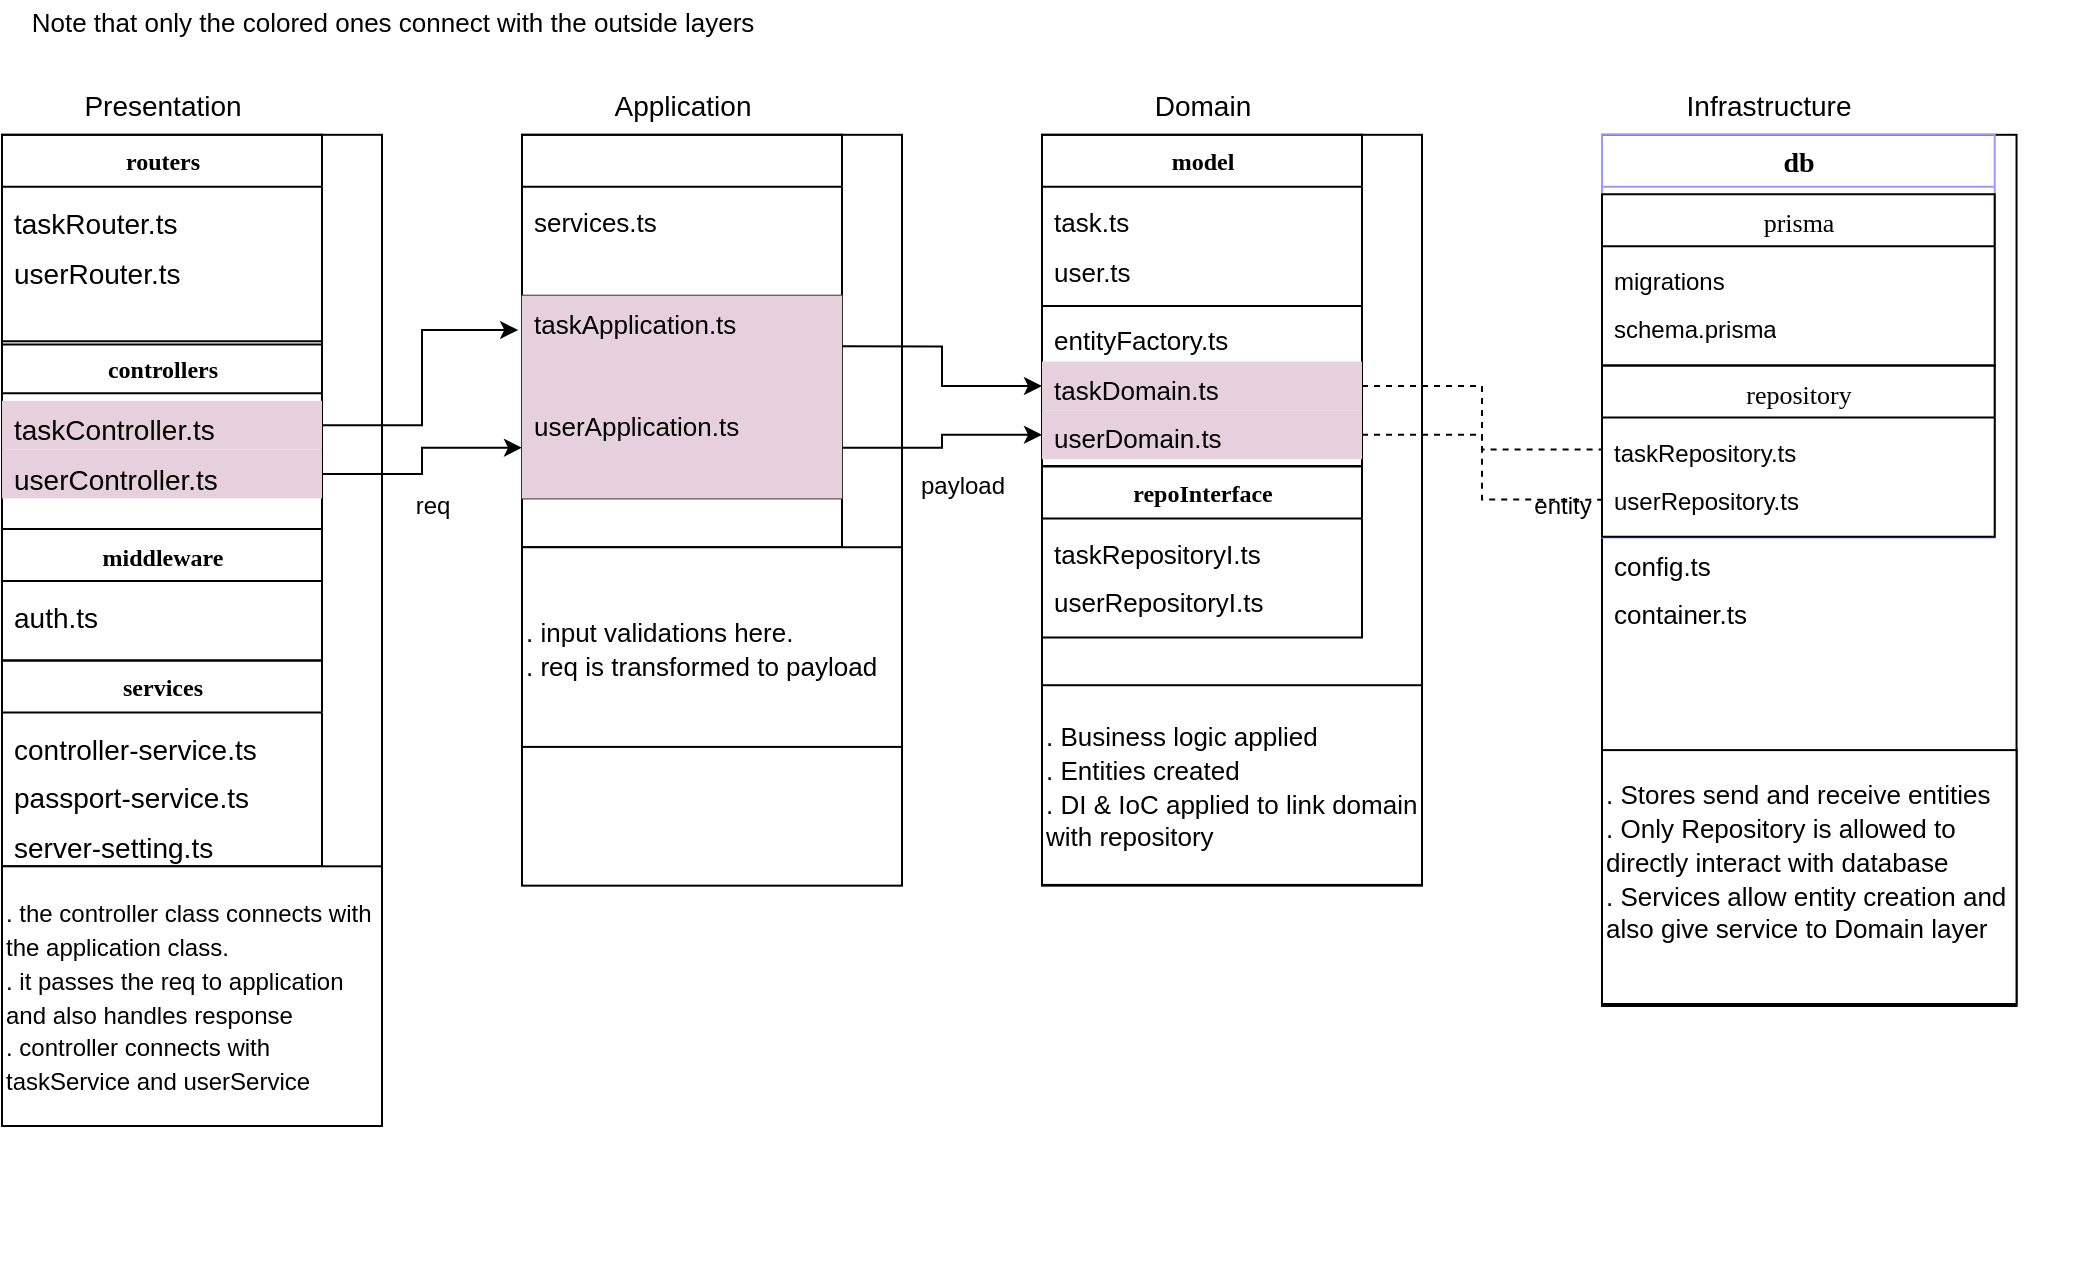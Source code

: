 <mxfile version="17.4.5" type="device"><diagram name="Page-1" id="6133507b-19e7-1e82-6fc7-422aa6c4b21f"><mxGraphModel dx="1320" dy="516" grid="1" gridSize="10" guides="1" tooltips="1" connect="1" arrows="1" fold="1" page="1" pageScale="1" pageWidth="1100" pageHeight="850" background="none" math="0" shadow="0"><root><mxCell id="0"/><mxCell id="1" parent="0"/><mxCell id="7423s3LigYlX9mgCSXaz-68" value="" style="group" parent="1" vertex="1" connectable="0"><mxGeometry x="20" y="80" width="220" height="550" as="geometry"/></mxCell><mxCell id="7423s3LigYlX9mgCSXaz-44" value="" style="group" parent="7423s3LigYlX9mgCSXaz-68" vertex="1" connectable="0"><mxGeometry width="200" height="550" as="geometry"/></mxCell><object label="" id="7423s3LigYlX9mgCSXaz-10"><mxCell style="whiteSpace=wrap;html=1;" parent="7423s3LigYlX9mgCSXaz-44" vertex="1"><mxGeometry y="24.403" width="190" height="375.427" as="geometry"/></mxCell></object><mxCell id="7423s3LigYlX9mgCSXaz-2" value="routers" style="swimlane;html=1;fontStyle=1;align=center;verticalAlign=top;childLayout=stackLayout;horizontal=1;startSize=26;horizontalStack=0;resizeParent=1;resizeLast=0;collapsible=1;marginBottom=0;swimlaneFillColor=#ffffff;rounded=0;shadow=0;comic=0;labelBackgroundColor=none;strokeWidth=1;fillColor=none;fontFamily=Verdana;fontSize=12" parent="7423s3LigYlX9mgCSXaz-44" vertex="1"><mxGeometry y="24.403" width="160" height="104.84" as="geometry"><mxRectangle y="24.403" width="120" height="26" as="alternateBounds"/></mxGeometry></mxCell><mxCell id="7423s3LigYlX9mgCSXaz-3" value="+ field: type" style="text;html=1;strokeColor=none;fillColor=none;align=left;verticalAlign=top;spacingLeft=4;spacingRight=4;whiteSpace=wrap;overflow=hidden;rotatable=0;points=[[0,0.5],[1,0.5]];portConstraint=eastwest;" parent="7423s3LigYlX9mgCSXaz-2" vertex="1"><mxGeometry y="26" width="160" height="3.754" as="geometry"/></mxCell><mxCell id="7423s3LigYlX9mgCSXaz-7" value="&lt;font style=&quot;font-size: 14px&quot;&gt;taskRouter.ts&lt;/font&gt;" style="text;html=1;strokeColor=none;fillColor=none;align=left;verticalAlign=top;spacingLeft=4;spacingRight=4;whiteSpace=wrap;overflow=hidden;rotatable=0;points=[[0,0.5],[1,0.5]];portConstraint=eastwest;" parent="7423s3LigYlX9mgCSXaz-2" vertex="1"><mxGeometry y="29.754" width="160" height="24.403" as="geometry"/></mxCell><mxCell id="7423s3LigYlX9mgCSXaz-4" value="&lt;font style=&quot;font-size: 14px&quot;&gt;userRouter.ts&lt;/font&gt;" style="text;html=1;strokeColor=none;fillColor=none;align=left;verticalAlign=top;spacingLeft=4;spacingRight=4;whiteSpace=wrap;overflow=hidden;rotatable=0;points=[[0,0.5],[1,0.5]];portConstraint=eastwest;" parent="7423s3LigYlX9mgCSXaz-2" vertex="1"><mxGeometry y="54.157" width="160" height="50.683" as="geometry"/></mxCell><mxCell id="7423s3LigYlX9mgCSXaz-11" value="&lt;font style=&quot;font-size: 14px&quot;&gt;Presentation&lt;/font&gt;" style="text;html=1;resizable=0;autosize=1;align=center;verticalAlign=middle;points=[];fillColor=none;strokeColor=none;rounded=0;" parent="7423s3LigYlX9mgCSXaz-44" vertex="1"><mxGeometry x="35" width="90" height="20" as="geometry"/></mxCell><mxCell id="7423s3LigYlX9mgCSXaz-20" value="controllers" style="swimlane;html=1;fontStyle=1;align=center;verticalAlign=top;childLayout=stackLayout;horizontal=1;startSize=26;horizontalStack=0;resizeParent=1;resizeLast=0;collapsible=1;marginBottom=0;swimlaneFillColor=#ffffff;rounded=0;shadow=0;comic=0;labelBackgroundColor=none;strokeWidth=1;fillColor=none;fontFamily=Verdana;fontSize=12" parent="7423s3LigYlX9mgCSXaz-44" vertex="1"><mxGeometry y="127.645" width="160" height="93.857" as="geometry"><mxRectangle x="40" y="310" width="120" height="26" as="alternateBounds"/></mxGeometry></mxCell><mxCell id="7423s3LigYlX9mgCSXaz-21" value="+ field: type" style="text;html=1;strokeColor=none;fillColor=none;align=left;verticalAlign=top;spacingLeft=4;spacingRight=4;whiteSpace=wrap;overflow=hidden;rotatable=0;points=[[0,0.5],[1,0.5]];portConstraint=eastwest;" parent="7423s3LigYlX9mgCSXaz-20" vertex="1"><mxGeometry y="26" width="160" height="3.754" as="geometry"/></mxCell><mxCell id="7423s3LigYlX9mgCSXaz-22" value="&lt;font style=&quot;font-size: 14px&quot;&gt;taskController.ts&lt;/font&gt;" style="text;html=1;strokeColor=none;fillColor=#E6D0DE;align=left;verticalAlign=top;spacingLeft=4;spacingRight=4;whiteSpace=wrap;overflow=hidden;rotatable=0;points=[[0,0.5],[1,0.5]];portConstraint=eastwest;" parent="7423s3LigYlX9mgCSXaz-20" vertex="1"><mxGeometry y="29.754" width="160" height="24.403" as="geometry"/></mxCell><mxCell id="7423s3LigYlX9mgCSXaz-40" value="&lt;font style=&quot;font-size: 14px&quot;&gt;userController.ts&lt;/font&gt;" style="text;html=1;strokeColor=none;fillColor=#E6D0DE;align=left;verticalAlign=top;spacingLeft=4;spacingRight=4;whiteSpace=wrap;overflow=hidden;rotatable=0;points=[[0,0.5],[1,0.5]];portConstraint=eastwest;" parent="7423s3LigYlX9mgCSXaz-20" vertex="1"><mxGeometry y="54.157" width="160" height="24.403" as="geometry"/></mxCell><mxCell id="7423s3LigYlX9mgCSXaz-28" value="middleware" style="swimlane;html=1;fontStyle=1;align=center;verticalAlign=top;childLayout=stackLayout;horizontal=1;startSize=26;horizontalStack=0;resizeParent=1;resizeLast=0;collapsible=1;marginBottom=0;swimlaneFillColor=#ffffff;rounded=0;shadow=0;comic=0;labelBackgroundColor=none;strokeWidth=1;fillColor=none;fontFamily=Verdana;fontSize=12" parent="7423s3LigYlX9mgCSXaz-44" vertex="1"><mxGeometry y="221.502" width="160" height="65.7" as="geometry"><mxRectangle x="40" y="420" width="120" height="26" as="alternateBounds"/></mxGeometry></mxCell><mxCell id="7423s3LigYlX9mgCSXaz-29" value="+ field: type" style="text;html=1;strokeColor=none;fillColor=none;align=left;verticalAlign=top;spacingLeft=4;spacingRight=4;whiteSpace=wrap;overflow=hidden;rotatable=0;points=[[0,0.5],[1,0.5]];portConstraint=eastwest;" parent="7423s3LigYlX9mgCSXaz-28" vertex="1"><mxGeometry y="26" width="160" height="3.754" as="geometry"/></mxCell><mxCell id="7423s3LigYlX9mgCSXaz-30" value="&lt;font style=&quot;font-size: 14px&quot;&gt;auth.ts&lt;/font&gt;" style="text;html=1;strokeColor=none;fillColor=none;align=left;verticalAlign=top;spacingLeft=4;spacingRight=4;whiteSpace=wrap;overflow=hidden;rotatable=0;points=[[0,0.5],[1,0.5]];portConstraint=eastwest;" parent="7423s3LigYlX9mgCSXaz-28" vertex="1"><mxGeometry y="29.754" width="160" height="24.403" as="geometry"/></mxCell><mxCell id="7423s3LigYlX9mgCSXaz-32" value="services" style="swimlane;html=1;fontStyle=1;align=center;verticalAlign=top;childLayout=stackLayout;horizontal=1;startSize=26;horizontalStack=0;resizeParent=1;resizeLast=0;collapsible=1;marginBottom=0;swimlaneFillColor=#ffffff;rounded=0;shadow=0;comic=0;labelBackgroundColor=none;strokeWidth=1;fillColor=none;fontFamily=Verdana;fontSize=12" parent="7423s3LigYlX9mgCSXaz-44" vertex="1"><mxGeometry y="287.201" width="160" height="102.962" as="geometry"><mxRectangle x="40" y="490" width="120" height="26" as="alternateBounds"/></mxGeometry></mxCell><mxCell id="7423s3LigYlX9mgCSXaz-33" value="+ field: type" style="text;html=1;strokeColor=none;fillColor=none;align=left;verticalAlign=top;spacingLeft=4;spacingRight=4;whiteSpace=wrap;overflow=hidden;rotatable=0;points=[[0,0.5],[1,0.5]];portConstraint=eastwest;" parent="7423s3LigYlX9mgCSXaz-32" vertex="1"><mxGeometry y="26" width="160" height="3.754" as="geometry"/></mxCell><mxCell id="7423s3LigYlX9mgCSXaz-34" value="&lt;font style=&quot;font-size: 14px&quot;&gt;controller-service.ts&lt;/font&gt;" style="text;html=1;strokeColor=none;fillColor=none;align=left;verticalAlign=top;spacingLeft=4;spacingRight=4;whiteSpace=wrap;overflow=hidden;rotatable=0;points=[[0,0.5],[1,0.5]];portConstraint=eastwest;" parent="7423s3LigYlX9mgCSXaz-32" vertex="1"><mxGeometry y="29.754" width="160" height="24.403" as="geometry"/></mxCell><mxCell id="7423s3LigYlX9mgCSXaz-35" value="&lt;font style=&quot;font-size: 14px&quot;&gt;passport-service.ts&lt;/font&gt;" style="text;html=1;strokeColor=none;fillColor=none;align=left;verticalAlign=top;spacingLeft=4;spacingRight=4;whiteSpace=wrap;overflow=hidden;rotatable=0;points=[[0,0.5],[1,0.5]];portConstraint=eastwest;" parent="7423s3LigYlX9mgCSXaz-32" vertex="1"><mxGeometry y="54.157" width="160" height="24.403" as="geometry"/></mxCell><mxCell id="7423s3LigYlX9mgCSXaz-36" value="&lt;font style=&quot;font-size: 14px&quot;&gt;server-setting.ts&lt;/font&gt;" style="text;html=1;strokeColor=none;fillColor=none;align=left;verticalAlign=top;spacingLeft=4;spacingRight=4;whiteSpace=wrap;overflow=hidden;rotatable=0;points=[[0,0.5],[1,0.5]];portConstraint=eastwest;" parent="7423s3LigYlX9mgCSXaz-32" vertex="1"><mxGeometry y="78.56" width="160" height="24.403" as="geometry"/></mxCell><mxCell id="7423s3LigYlX9mgCSXaz-42" value="&lt;div&gt;&lt;span style=&quot;font-size: 12px&quot;&gt;. the controller class connects with the application class.&lt;/span&gt;&lt;/div&gt;&lt;div&gt;&lt;font style=&quot;font-size: 12px&quot;&gt;. it passes the req to application and also handles response&lt;/font&gt;&lt;/div&gt;&lt;div&gt;&lt;span style=&quot;font-size: 12px&quot;&gt;. controller connects with taskService and userService&lt;/span&gt;&lt;/div&gt;" style="whiteSpace=wrap;html=1;fontSize=14;align=left;" parent="7423s3LigYlX9mgCSXaz-44" vertex="1"><mxGeometry y="390.16" width="190" height="129.84" as="geometry"/></mxCell><mxCell id="7423s3LigYlX9mgCSXaz-104" value="req" style="text;html=1;resizable=0;autosize=1;align=center;verticalAlign=middle;points=[];fillColor=none;strokeColor=none;rounded=0;fontFamily=Helvetica;fontSize=12;" parent="7423s3LigYlX9mgCSXaz-68" vertex="1"><mxGeometry x="200" y="200.0" width="30" height="20" as="geometry"/></mxCell><mxCell id="7423s3LigYlX9mgCSXaz-103" value="" style="group" parent="1" vertex="1" connectable="0"><mxGeometry x="280" y="80" width="320" height="550" as="geometry"/></mxCell><mxCell id="7423s3LigYlX9mgCSXaz-69" value="" style="group" parent="7423s3LigYlX9mgCSXaz-103" vertex="1" connectable="0"><mxGeometry width="320" height="550" as="geometry"/></mxCell><mxCell id="7423s3LigYlX9mgCSXaz-70" value="" style="group" parent="7423s3LigYlX9mgCSXaz-69" vertex="1" connectable="0"><mxGeometry width="200" height="550" as="geometry"/></mxCell><mxCell id="7423s3LigYlX9mgCSXaz-102" value="" style="group" parent="7423s3LigYlX9mgCSXaz-70" vertex="1" connectable="0"><mxGeometry width="190" height="399.829" as="geometry"/></mxCell><object label="" id="7423s3LigYlX9mgCSXaz-71"><mxCell style="whiteSpace=wrap;html=1;" parent="7423s3LigYlX9mgCSXaz-102" vertex="1"><mxGeometry y="24.403" width="190" height="375.427" as="geometry"/></mxCell></object><mxCell id="7423s3LigYlX9mgCSXaz-76" value="&lt;font style=&quot;font-size: 14px&quot;&gt;Application&lt;br&gt;&lt;/font&gt;" style="text;html=1;resizable=0;autosize=1;align=center;verticalAlign=middle;points=[];fillColor=none;strokeColor=none;rounded=0;" parent="7423s3LigYlX9mgCSXaz-102" vertex="1"><mxGeometry x="40" width="80" height="20" as="geometry"/></mxCell><mxCell id="7423s3LigYlX9mgCSXaz-91" value="" style="swimlane;html=1;fontStyle=1;align=center;verticalAlign=top;childLayout=stackLayout;horizontal=1;startSize=26;horizontalStack=0;resizeParent=1;resizeLast=0;collapsible=1;marginBottom=0;swimlaneFillColor=#ffffff;rounded=0;shadow=0;comic=0;labelBackgroundColor=none;strokeWidth=1;fillColor=none;fontFamily=Verdana;fontSize=12" parent="7423s3LigYlX9mgCSXaz-102" vertex="1"><mxGeometry y="24.403" width="160" height="206.205" as="geometry"><mxRectangle y="24.403" width="120" height="26" as="alternateBounds"/></mxGeometry></mxCell><mxCell id="7423s3LigYlX9mgCSXaz-92" value="+ field: type" style="text;html=1;strokeColor=none;fillColor=none;align=left;verticalAlign=top;spacingLeft=4;spacingRight=4;whiteSpace=wrap;overflow=hidden;rotatable=0;points=[[0,0.5],[1,0.5]];portConstraint=eastwest;" parent="7423s3LigYlX9mgCSXaz-91" vertex="1"><mxGeometry y="26" width="160" height="3.754" as="geometry"/></mxCell><mxCell id="7423s3LigYlX9mgCSXaz-94" value="&lt;font style=&quot;font-size: 13px&quot;&gt;services.ts&lt;/font&gt;" style="text;html=1;strokeColor=none;fillColor=none;align=left;verticalAlign=top;spacingLeft=4;spacingRight=4;whiteSpace=wrap;overflow=hidden;rotatable=0;points=[[0,0.5],[1,0.5]];portConstraint=eastwest;" parent="7423s3LigYlX9mgCSXaz-91" vertex="1"><mxGeometry y="29.754" width="160" height="50.683" as="geometry"/></mxCell><mxCell id="7423s3LigYlX9mgCSXaz-100" value="" style="group;strokeColor=#333333;" parent="7423s3LigYlX9mgCSXaz-91" vertex="1" connectable="0"><mxGeometry y="80.437" width="160" height="101.365" as="geometry"/></mxCell><mxCell id="7423s3LigYlX9mgCSXaz-95" value="&lt;font style=&quot;font-size: 13px&quot;&gt;taskApplication.ts&lt;/font&gt;" style="text;html=1;strokeColor=none;fillColor=#E6D0DE;align=left;verticalAlign=top;spacingLeft=4;spacingRight=4;whiteSpace=wrap;overflow=hidden;rotatable=0;points=[[0,0.5],[1,0.5]];portConstraint=eastwest;" parent="7423s3LigYlX9mgCSXaz-100" vertex="1"><mxGeometry width="160" height="50.683" as="geometry"/></mxCell><mxCell id="7423s3LigYlX9mgCSXaz-96" value="&lt;font style=&quot;font-size: 13px&quot;&gt;userApplication.ts&lt;/font&gt;" style="text;html=1;strokeColor=none;fillColor=#E6D0DE;align=left;verticalAlign=top;spacingLeft=4;spacingRight=4;whiteSpace=wrap;overflow=hidden;rotatable=0;points=[[0,0.5],[1,0.5]];portConstraint=eastwest;" parent="7423s3LigYlX9mgCSXaz-100" vertex="1"><mxGeometry y="50.683" width="160" height="50.683" as="geometry"/></mxCell><mxCell id="7423s3LigYlX9mgCSXaz-97" value="&lt;font style=&quot;font-size: 13px&quot;&gt;. input validations here.&lt;br&gt;. req is transformed to payload&lt;/font&gt;" style="whiteSpace=wrap;html=1;fontSize=14;align=left;" parent="7423s3LigYlX9mgCSXaz-102" vertex="1"><mxGeometry y="230.61" width="190" height="99.84" as="geometry"/></mxCell><mxCell id="7423s3LigYlX9mgCSXaz-121" value="payload" style="text;html=1;resizable=0;autosize=1;align=center;verticalAlign=middle;points=[];fillColor=none;strokeColor=none;rounded=0;fontFamily=Helvetica;fontSize=12;" parent="7423s3LigYlX9mgCSXaz-69" vertex="1"><mxGeometry x="190" y="190" width="60" height="20" as="geometry"/></mxCell><mxCell id="7423s3LigYlX9mgCSXaz-123" value="" style="group" parent="1" vertex="1" connectable="0"><mxGeometry x="820" y="80" width="240" height="590" as="geometry"/></mxCell><mxCell id="7423s3LigYlX9mgCSXaz-124" value="" style="group" parent="7423s3LigYlX9mgCSXaz-123" vertex="1" connectable="0"><mxGeometry width="218.182" height="590" as="geometry"/></mxCell><object label="" id="7423s3LigYlX9mgCSXaz-125"><mxCell style="whiteSpace=wrap;html=1;" parent="7423s3LigYlX9mgCSXaz-124" vertex="1"><mxGeometry y="24.4" width="207.27" height="435.6" as="geometry"/></mxCell></object><mxCell id="7423s3LigYlX9mgCSXaz-130" value="&lt;font style=&quot;font-size: 14px&quot;&gt;Infrastructure&lt;/font&gt;" style="text;html=1;resizable=0;autosize=1;align=center;verticalAlign=middle;points=[];fillColor=none;strokeColor=none;rounded=0;" parent="7423s3LigYlX9mgCSXaz-124" vertex="1"><mxGeometry x="32.727" width="100" height="20" as="geometry"/></mxCell><mxCell id="7423s3LigYlX9mgCSXaz-131" value="&lt;font style=&quot;font-size: 14px&quot;&gt;db&lt;/font&gt;" style="swimlane;html=1;fontStyle=1;align=center;verticalAlign=top;childLayout=stackLayout;horizontal=1;startSize=26;horizontalStack=0;resizeParent=1;resizeLast=0;collapsible=1;marginBottom=0;swimlaneFillColor=#ffffff;rounded=0;shadow=0;comic=0;labelBackgroundColor=none;strokeWidth=1;fillColor=none;fontFamily=Verdana;fontSize=12;strokeColor=#9999FF;" parent="7423s3LigYlX9mgCSXaz-124" vertex="1"><mxGeometry y="24.4" width="196.364" height="201.354" as="geometry"><mxRectangle y="24.4" width="120" height="26" as="alternateBounds"/></mxGeometry></mxCell><mxCell id="7423s3LigYlX9mgCSXaz-132" value="+ field: type" style="text;html=1;strokeColor=none;fillColor=none;align=left;verticalAlign=top;spacingLeft=4;spacingRight=4;whiteSpace=wrap;overflow=hidden;rotatable=0;points=[[0,0.5],[1,0.5]];portConstraint=eastwest;" parent="7423s3LigYlX9mgCSXaz-131" vertex="1"><mxGeometry y="26" width="196.364" height="3.754" as="geometry"/></mxCell><mxCell id="7423s3LigYlX9mgCSXaz-151" value="&lt;span style=&quot;font-weight: normal&quot;&gt;&lt;font style=&quot;font-size: 13px&quot;&gt;prisma&lt;/font&gt;&lt;/span&gt;" style="swimlane;html=1;fontStyle=1;align=center;verticalAlign=top;childLayout=stackLayout;horizontal=1;startSize=26;horizontalStack=0;resizeParent=1;resizeLast=0;collapsible=1;marginBottom=0;swimlaneFillColor=#ffffff;rounded=0;shadow=0;comic=0;labelBackgroundColor=none;strokeWidth=1;fillColor=none;fontFamily=Verdana;fontSize=12" parent="7423s3LigYlX9mgCSXaz-131" vertex="1"><mxGeometry y="29.754" width="196.364" height="85.6" as="geometry"><mxRectangle y="29.754" width="180" height="26" as="alternateBounds"/></mxGeometry></mxCell><mxCell id="7423s3LigYlX9mgCSXaz-152" value="+ field: type" style="text;html=1;strokeColor=none;fillColor=none;align=left;verticalAlign=top;spacingLeft=4;spacingRight=4;whiteSpace=wrap;overflow=hidden;rotatable=0;points=[[0,0.5],[1,0.5]];portConstraint=eastwest;" parent="7423s3LigYlX9mgCSXaz-151" vertex="1"><mxGeometry y="26" width="196.364" height="3.754" as="geometry"/></mxCell><mxCell id="7423s3LigYlX9mgCSXaz-153" value="&lt;font style=&quot;font-size: 12px&quot;&gt;migrations&lt;/font&gt;" style="text;html=1;strokeColor=none;fillColor=none;align=left;verticalAlign=top;spacingLeft=4;spacingRight=4;whiteSpace=wrap;overflow=hidden;rotatable=0;points=[[0,0.5],[1,0.5]];portConstraint=eastwest;" parent="7423s3LigYlX9mgCSXaz-151" vertex="1"><mxGeometry y="29.754" width="196.364" height="24.403" as="geometry"/></mxCell><mxCell id="7423s3LigYlX9mgCSXaz-154" value="&lt;font style=&quot;font-size: 12px&quot;&gt;schema.prisma&lt;/font&gt;" style="text;html=1;strokeColor=none;fillColor=none;align=left;verticalAlign=top;spacingLeft=4;spacingRight=4;whiteSpace=wrap;overflow=hidden;rotatable=0;points=[[0,0.5],[1,0.5]];portConstraint=eastwest;" parent="7423s3LigYlX9mgCSXaz-151" vertex="1"><mxGeometry y="54.157" width="196.364" height="25.84" as="geometry"/></mxCell><mxCell id="7423s3LigYlX9mgCSXaz-159" value="&lt;span style=&quot;font-weight: normal&quot;&gt;&lt;font style=&quot;font-size: 13px&quot;&gt;repository&lt;/font&gt;&lt;/span&gt;" style="swimlane;html=1;fontStyle=1;align=center;verticalAlign=top;childLayout=stackLayout;horizontal=1;startSize=26;horizontalStack=0;resizeParent=1;resizeLast=0;collapsible=1;marginBottom=0;swimlaneFillColor=#ffffff;rounded=0;shadow=0;comic=0;labelBackgroundColor=none;strokeWidth=1;fillColor=none;fontFamily=Verdana;fontSize=12" parent="7423s3LigYlX9mgCSXaz-131" vertex="1"><mxGeometry y="115.354" width="196.364" height="85.6" as="geometry"><mxRectangle y="29.754" width="170" height="26" as="alternateBounds"/></mxGeometry></mxCell><mxCell id="7423s3LigYlX9mgCSXaz-160" value="+ field: type" style="text;html=1;strokeColor=none;fillColor=none;align=left;verticalAlign=top;spacingLeft=4;spacingRight=4;whiteSpace=wrap;overflow=hidden;rotatable=0;points=[[0,0.5],[1,0.5]];portConstraint=eastwest;" parent="7423s3LigYlX9mgCSXaz-159" vertex="1"><mxGeometry y="26" width="196.364" height="3.754" as="geometry"/></mxCell><mxCell id="7423s3LigYlX9mgCSXaz-161" value="&lt;font style=&quot;font-size: 12px&quot;&gt;taskRepository.ts&lt;/font&gt;" style="text;html=1;strokeColor=none;fillColor=none;align=left;verticalAlign=top;spacingLeft=4;spacingRight=4;whiteSpace=wrap;overflow=hidden;rotatable=0;points=[[0,0.5],[1,0.5]];portConstraint=eastwest;" parent="7423s3LigYlX9mgCSXaz-159" vertex="1"><mxGeometry y="29.754" width="196.364" height="24.403" as="geometry"/></mxCell><mxCell id="7423s3LigYlX9mgCSXaz-162" value="&lt;font style=&quot;font-size: 12px&quot;&gt;userRepository.ts&lt;/font&gt;" style="text;html=1;strokeColor=none;fillColor=none;align=left;verticalAlign=top;spacingLeft=4;spacingRight=4;whiteSpace=wrap;overflow=hidden;rotatable=0;points=[[0,0.5],[1,0.5]];portConstraint=eastwest;" parent="7423s3LigYlX9mgCSXaz-159" vertex="1"><mxGeometry y="54.157" width="196.364" height="25.84" as="geometry"/></mxCell><mxCell id="7423s3LigYlX9mgCSXaz-167" value="&lt;font style=&quot;font-size: 13px&quot;&gt;. Stores send and receive entities&lt;br&gt;. Only Repository is allowed to directly interact with database&lt;br&gt;. Services allow entity creation and also give service to Domain layer&lt;br&gt;&lt;br&gt;&lt;/font&gt;" style="whiteSpace=wrap;html=1;fontSize=14;align=left;" parent="7423s3LigYlX9mgCSXaz-124" vertex="1"><mxGeometry y="332.05" width="207.273" height="126.95" as="geometry"/></mxCell><mxCell id="7423s3LigYlX9mgCSXaz-181" value="&lt;font style=&quot;font-size: 13px&quot;&gt;config.ts&lt;/font&gt;" style="text;html=1;strokeColor=none;fillColor=none;align=left;verticalAlign=top;spacingLeft=4;spacingRight=4;whiteSpace=wrap;overflow=hidden;rotatable=0;points=[[0,0.5],[1,0.5]];portConstraint=eastwest;" parent="7423s3LigYlX9mgCSXaz-124" vertex="1"><mxGeometry y="225.754" width="174.545" height="24.403" as="geometry"/></mxCell><mxCell id="Ic1HTjtW1TjhiJXGwJv1-29" value="&lt;font style=&quot;font-size: 13px&quot;&gt;container.ts&lt;/font&gt;" style="text;html=1;strokeColor=none;fillColor=none;align=left;verticalAlign=top;spacingLeft=4;spacingRight=4;whiteSpace=wrap;overflow=hidden;rotatable=0;points=[[0,0.5],[1,0.5]];portConstraint=eastwest;" vertex="1" parent="7423s3LigYlX9mgCSXaz-124"><mxGeometry y="250.154" width="174.545" height="24.403" as="geometry"/></mxCell><mxCell id="7423s3LigYlX9mgCSXaz-106" value="" style="group" parent="1" vertex="1" connectable="0"><mxGeometry x="540" y="80" width="220" height="550" as="geometry"/></mxCell><mxCell id="7423s3LigYlX9mgCSXaz-107" value="" style="group" parent="7423s3LigYlX9mgCSXaz-106" vertex="1" connectable="0"><mxGeometry width="200" height="550" as="geometry"/></mxCell><mxCell id="7423s3LigYlX9mgCSXaz-108" value="" style="group" parent="7423s3LigYlX9mgCSXaz-107" vertex="1" connectable="0"><mxGeometry width="190" height="399.829" as="geometry"/></mxCell><object label="" id="7423s3LigYlX9mgCSXaz-109"><mxCell style="whiteSpace=wrap;html=1;" parent="7423s3LigYlX9mgCSXaz-108" vertex="1"><mxGeometry y="24.403" width="190" height="375.427" as="geometry"/></mxCell></object><mxCell id="7423s3LigYlX9mgCSXaz-110" value="&lt;font style=&quot;font-size: 14px&quot;&gt;Domain&lt;br&gt;&lt;/font&gt;" style="text;html=1;resizable=0;autosize=1;align=center;verticalAlign=middle;points=[];fillColor=none;strokeColor=none;rounded=0;" parent="7423s3LigYlX9mgCSXaz-108" vertex="1"><mxGeometry x="50" width="60" height="20" as="geometry"/></mxCell><mxCell id="7423s3LigYlX9mgCSXaz-117" value="&lt;div&gt;&lt;span style=&quot;font-size: 13px&quot;&gt;. Business logic applied&lt;/span&gt;&lt;/div&gt;&lt;div&gt;&lt;span style=&quot;font-size: 13px&quot;&gt;. Entities created&lt;/span&gt;&lt;/div&gt;&lt;div&gt;&lt;span style=&quot;font-size: 13px&quot;&gt;. DI &amp;amp; IoC applied to link domain with repository&lt;/span&gt;&lt;/div&gt;" style="whiteSpace=wrap;html=1;fontSize=14;align=left;" parent="7423s3LigYlX9mgCSXaz-108" vertex="1"><mxGeometry y="299.61" width="190" height="99.84" as="geometry"/></mxCell><mxCell id="Ic1HTjtW1TjhiJXGwJv1-1" value="model" style="swimlane;html=1;fontStyle=1;align=center;verticalAlign=top;childLayout=stackLayout;horizontal=1;startSize=26;horizontalStack=0;resizeParent=1;resizeLast=0;collapsible=1;marginBottom=0;swimlaneFillColor=#ffffff;rounded=0;shadow=0;comic=0;labelBackgroundColor=none;strokeWidth=1;fillColor=none;fontFamily=Verdana;fontSize=12" vertex="1" parent="7423s3LigYlX9mgCSXaz-108"><mxGeometry y="24.4" width="160" height="85.6" as="geometry"><mxRectangle y="24.403" width="120" height="26" as="alternateBounds"/></mxGeometry></mxCell><mxCell id="Ic1HTjtW1TjhiJXGwJv1-2" value="+ field: type" style="text;html=1;strokeColor=none;fillColor=none;align=left;verticalAlign=top;spacingLeft=4;spacingRight=4;whiteSpace=wrap;overflow=hidden;rotatable=0;points=[[0,0.5],[1,0.5]];portConstraint=eastwest;" vertex="1" parent="Ic1HTjtW1TjhiJXGwJv1-1"><mxGeometry y="26" width="160" height="3.754" as="geometry"/></mxCell><mxCell id="Ic1HTjtW1TjhiJXGwJv1-3" value="&lt;font style=&quot;font-size: 13px&quot;&gt;task.ts&lt;/font&gt;" style="text;html=1;strokeColor=none;fillColor=none;align=left;verticalAlign=top;spacingLeft=4;spacingRight=4;whiteSpace=wrap;overflow=hidden;rotatable=0;points=[[0,0.5],[1,0.5]];portConstraint=eastwest;" vertex="1" parent="Ic1HTjtW1TjhiJXGwJv1-1"><mxGeometry y="29.754" width="160" height="24.403" as="geometry"/></mxCell><mxCell id="Ic1HTjtW1TjhiJXGwJv1-4" value="&lt;font style=&quot;font-size: 13px&quot;&gt;user.ts&lt;/font&gt;" style="text;html=1;strokeColor=none;fillColor=none;align=left;verticalAlign=top;spacingLeft=4;spacingRight=4;whiteSpace=wrap;overflow=hidden;rotatable=0;points=[[0,0.5],[1,0.5]];portConstraint=eastwest;" vertex="1" parent="Ic1HTjtW1TjhiJXGwJv1-1"><mxGeometry y="54.157" width="160" height="25.84" as="geometry"/></mxCell><mxCell id="Ic1HTjtW1TjhiJXGwJv1-12" value="&lt;font style=&quot;font-size: 12px&quot;&gt;repoInterface&lt;/font&gt;" style="swimlane;html=1;fontStyle=1;align=center;verticalAlign=top;childLayout=stackLayout;horizontal=1;startSize=26;horizontalStack=0;resizeParent=1;resizeLast=0;collapsible=1;marginBottom=0;swimlaneFillColor=#ffffff;rounded=0;shadow=0;comic=0;labelBackgroundColor=none;strokeWidth=1;fillColor=none;fontFamily=Verdana;fontSize=12" vertex="1" parent="7423s3LigYlX9mgCSXaz-108"><mxGeometry y="190.2" width="160" height="85.6" as="geometry"><mxRectangle y="29.754" width="170" height="26" as="alternateBounds"/></mxGeometry></mxCell><mxCell id="Ic1HTjtW1TjhiJXGwJv1-13" value="+ field: type" style="text;html=1;strokeColor=none;fillColor=none;align=left;verticalAlign=top;spacingLeft=4;spacingRight=4;whiteSpace=wrap;overflow=hidden;rotatable=0;points=[[0,0.5],[1,0.5]];portConstraint=eastwest;" vertex="1" parent="Ic1HTjtW1TjhiJXGwJv1-12"><mxGeometry y="26" width="160" height="3.754" as="geometry"/></mxCell><mxCell id="Ic1HTjtW1TjhiJXGwJv1-14" value="&lt;font style=&quot;font-size: 13px&quot;&gt;taskRepositoryI.ts&lt;/font&gt;" style="text;html=1;strokeColor=none;fillColor=none;align=left;verticalAlign=top;spacingLeft=4;spacingRight=4;whiteSpace=wrap;overflow=hidden;rotatable=0;points=[[0,0.5],[1,0.5]];portConstraint=eastwest;" vertex="1" parent="Ic1HTjtW1TjhiJXGwJv1-12"><mxGeometry y="29.754" width="160" height="24.403" as="geometry"/></mxCell><mxCell id="Ic1HTjtW1TjhiJXGwJv1-15" value="&lt;font style=&quot;font-size: 13px&quot;&gt;userRepositoryI.ts&lt;/font&gt;" style="text;html=1;strokeColor=none;fillColor=none;align=left;verticalAlign=top;spacingLeft=4;spacingRight=4;whiteSpace=wrap;overflow=hidden;rotatable=0;points=[[0,0.5],[1,0.5]];portConstraint=eastwest;" vertex="1" parent="Ic1HTjtW1TjhiJXGwJv1-12"><mxGeometry y="54.157" width="160" height="25.84" as="geometry"/></mxCell><mxCell id="Ic1HTjtW1TjhiJXGwJv1-28" value="" style="whiteSpace=wrap;html=1;fontSize=13;fillColor=#FFFFFF;" vertex="1" parent="7423s3LigYlX9mgCSXaz-108"><mxGeometry y="110" width="160" height="80" as="geometry"/></mxCell><mxCell id="Ic1HTjtW1TjhiJXGwJv1-7" value="&lt;font style=&quot;font-size: 13px&quot;&gt;entityFactory.ts&lt;/font&gt;" style="text;html=1;strokeColor=none;fillColor=none;align=left;verticalAlign=top;spacingLeft=4;spacingRight=4;whiteSpace=wrap;overflow=hidden;rotatable=0;points=[[0,0.5],[1,0.5]];portConstraint=eastwest;" vertex="1" parent="7423s3LigYlX9mgCSXaz-108"><mxGeometry y="113.396" width="160" height="24.403" as="geometry"/></mxCell><mxCell id="Ic1HTjtW1TjhiJXGwJv1-8" value="&lt;font style=&quot;font-size: 13px&quot;&gt;taskDomain.ts&lt;/font&gt;" style="text;html=1;strokeColor=none;fillColor=#E6D0DE;align=left;verticalAlign=top;spacingLeft=4;spacingRight=4;whiteSpace=wrap;overflow=hidden;rotatable=0;points=[[0,0.5],[1,0.5]];portConstraint=eastwest;" vertex="1" parent="7423s3LigYlX9mgCSXaz-108"><mxGeometry y="137.798" width="160" height="24.403" as="geometry"/></mxCell><mxCell id="Ic1HTjtW1TjhiJXGwJv1-9" value="&lt;font style=&quot;font-size: 13px&quot;&gt;userDomain.ts&lt;/font&gt;" style="text;html=1;strokeColor=none;fillColor=#E6D0DE;align=left;verticalAlign=top;spacingLeft=4;spacingRight=4;whiteSpace=wrap;overflow=hidden;rotatable=0;points=[[0,0.5],[1,0.5]];portConstraint=eastwest;" vertex="1" parent="7423s3LigYlX9mgCSXaz-108"><mxGeometry y="162.201" width="160" height="24.403" as="geometry"/></mxCell><mxCell id="7423s3LigYlX9mgCSXaz-176" value="entity" style="text;html=1;resizable=0;autosize=1;align=center;verticalAlign=middle;points=[];fillColor=none;strokeColor=none;rounded=0;fontFamily=Helvetica;fontSize=12;" parent="1" vertex="1"><mxGeometry x="780" y="280" width="40" height="20" as="geometry"/></mxCell><mxCell id="7423s3LigYlX9mgCSXaz-177" value="Note that only the colored ones connect with the outside layers" style="text;html=1;resizable=0;autosize=1;align=center;verticalAlign=middle;points=[];fillColor=none;strokeColor=none;rounded=0;fontFamily=Helvetica;fontSize=13;" parent="1" vertex="1"><mxGeometry x="25" y="37.93" width="380" height="20" as="geometry"/></mxCell><mxCell id="Ic1HTjtW1TjhiJXGwJv1-22" style="edgeStyle=orthogonalEdgeStyle;rounded=0;orthogonalLoop=1;jettySize=auto;html=1;exitX=1;exitY=0.5;exitDx=0;exitDy=0;entryX=0;entryY=0.5;entryDx=0;entryDy=0;fontSize=13;endArrow=none;endFill=0;dashed=1;" edge="1" parent="1" source="Ic1HTjtW1TjhiJXGwJv1-8" target="7423s3LigYlX9mgCSXaz-161"><mxGeometry relative="1" as="geometry"/></mxCell><mxCell id="Ic1HTjtW1TjhiJXGwJv1-23" style="edgeStyle=orthogonalEdgeStyle;rounded=0;orthogonalLoop=1;jettySize=auto;html=1;exitX=1;exitY=0.5;exitDx=0;exitDy=0;entryX=0;entryY=0.5;entryDx=0;entryDy=0;fontSize=13;endArrow=none;endFill=0;dashed=1;" edge="1" parent="1" source="Ic1HTjtW1TjhiJXGwJv1-9" target="7423s3LigYlX9mgCSXaz-162"><mxGeometry relative="1" as="geometry"/></mxCell><mxCell id="Ic1HTjtW1TjhiJXGwJv1-26" style="edgeStyle=orthogonalEdgeStyle;rounded=0;orthogonalLoop=1;jettySize=auto;html=1;exitX=1;exitY=0.5;exitDx=0;exitDy=0;entryX=-0.012;entryY=0.339;entryDx=0;entryDy=0;entryPerimeter=0;fontSize=13;" edge="1" parent="1" source="7423s3LigYlX9mgCSXaz-22" target="7423s3LigYlX9mgCSXaz-95"><mxGeometry relative="1" as="geometry"/></mxCell><mxCell id="Ic1HTjtW1TjhiJXGwJv1-27" style="edgeStyle=orthogonalEdgeStyle;rounded=0;orthogonalLoop=1;jettySize=auto;html=1;exitX=1;exitY=0.5;exitDx=0;exitDy=0;entryX=0;entryY=0.5;entryDx=0;entryDy=0;fontSize=13;" edge="1" parent="1" source="7423s3LigYlX9mgCSXaz-40" target="7423s3LigYlX9mgCSXaz-96"><mxGeometry relative="1" as="geometry"/></mxCell><mxCell id="Ic1HTjtW1TjhiJXGwJv1-24" style="edgeStyle=orthogonalEdgeStyle;rounded=0;orthogonalLoop=1;jettySize=auto;html=1;exitX=1;exitY=0.5;exitDx=0;exitDy=0;fontSize=13;" edge="1" parent="1" source="7423s3LigYlX9mgCSXaz-95" target="Ic1HTjtW1TjhiJXGwJv1-8"><mxGeometry relative="1" as="geometry"/></mxCell><mxCell id="Ic1HTjtW1TjhiJXGwJv1-25" style="edgeStyle=orthogonalEdgeStyle;rounded=0;orthogonalLoop=1;jettySize=auto;html=1;exitX=1;exitY=0.5;exitDx=0;exitDy=0;entryX=0;entryY=0.5;entryDx=0;entryDy=0;fontSize=13;" edge="1" parent="1" source="7423s3LigYlX9mgCSXaz-96" target="Ic1HTjtW1TjhiJXGwJv1-9"><mxGeometry relative="1" as="geometry"/></mxCell></root></mxGraphModel></diagram></mxfile>
